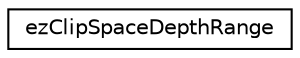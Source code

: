 digraph "Graphical Class Hierarchy"
{
 // LATEX_PDF_SIZE
  edge [fontname="Helvetica",fontsize="10",labelfontname="Helvetica",labelfontsize="10"];
  node [fontname="Helvetica",fontsize="10",shape=record];
  rankdir="LR";
  Node0 [label="ezClipSpaceDepthRange",height=0.2,width=0.4,color="black", fillcolor="white", style="filled",URL="$d5/d43/structez_clip_space_depth_range.htm",tooltip="Describes for which depth range a projection matrix is constructed."];
}
